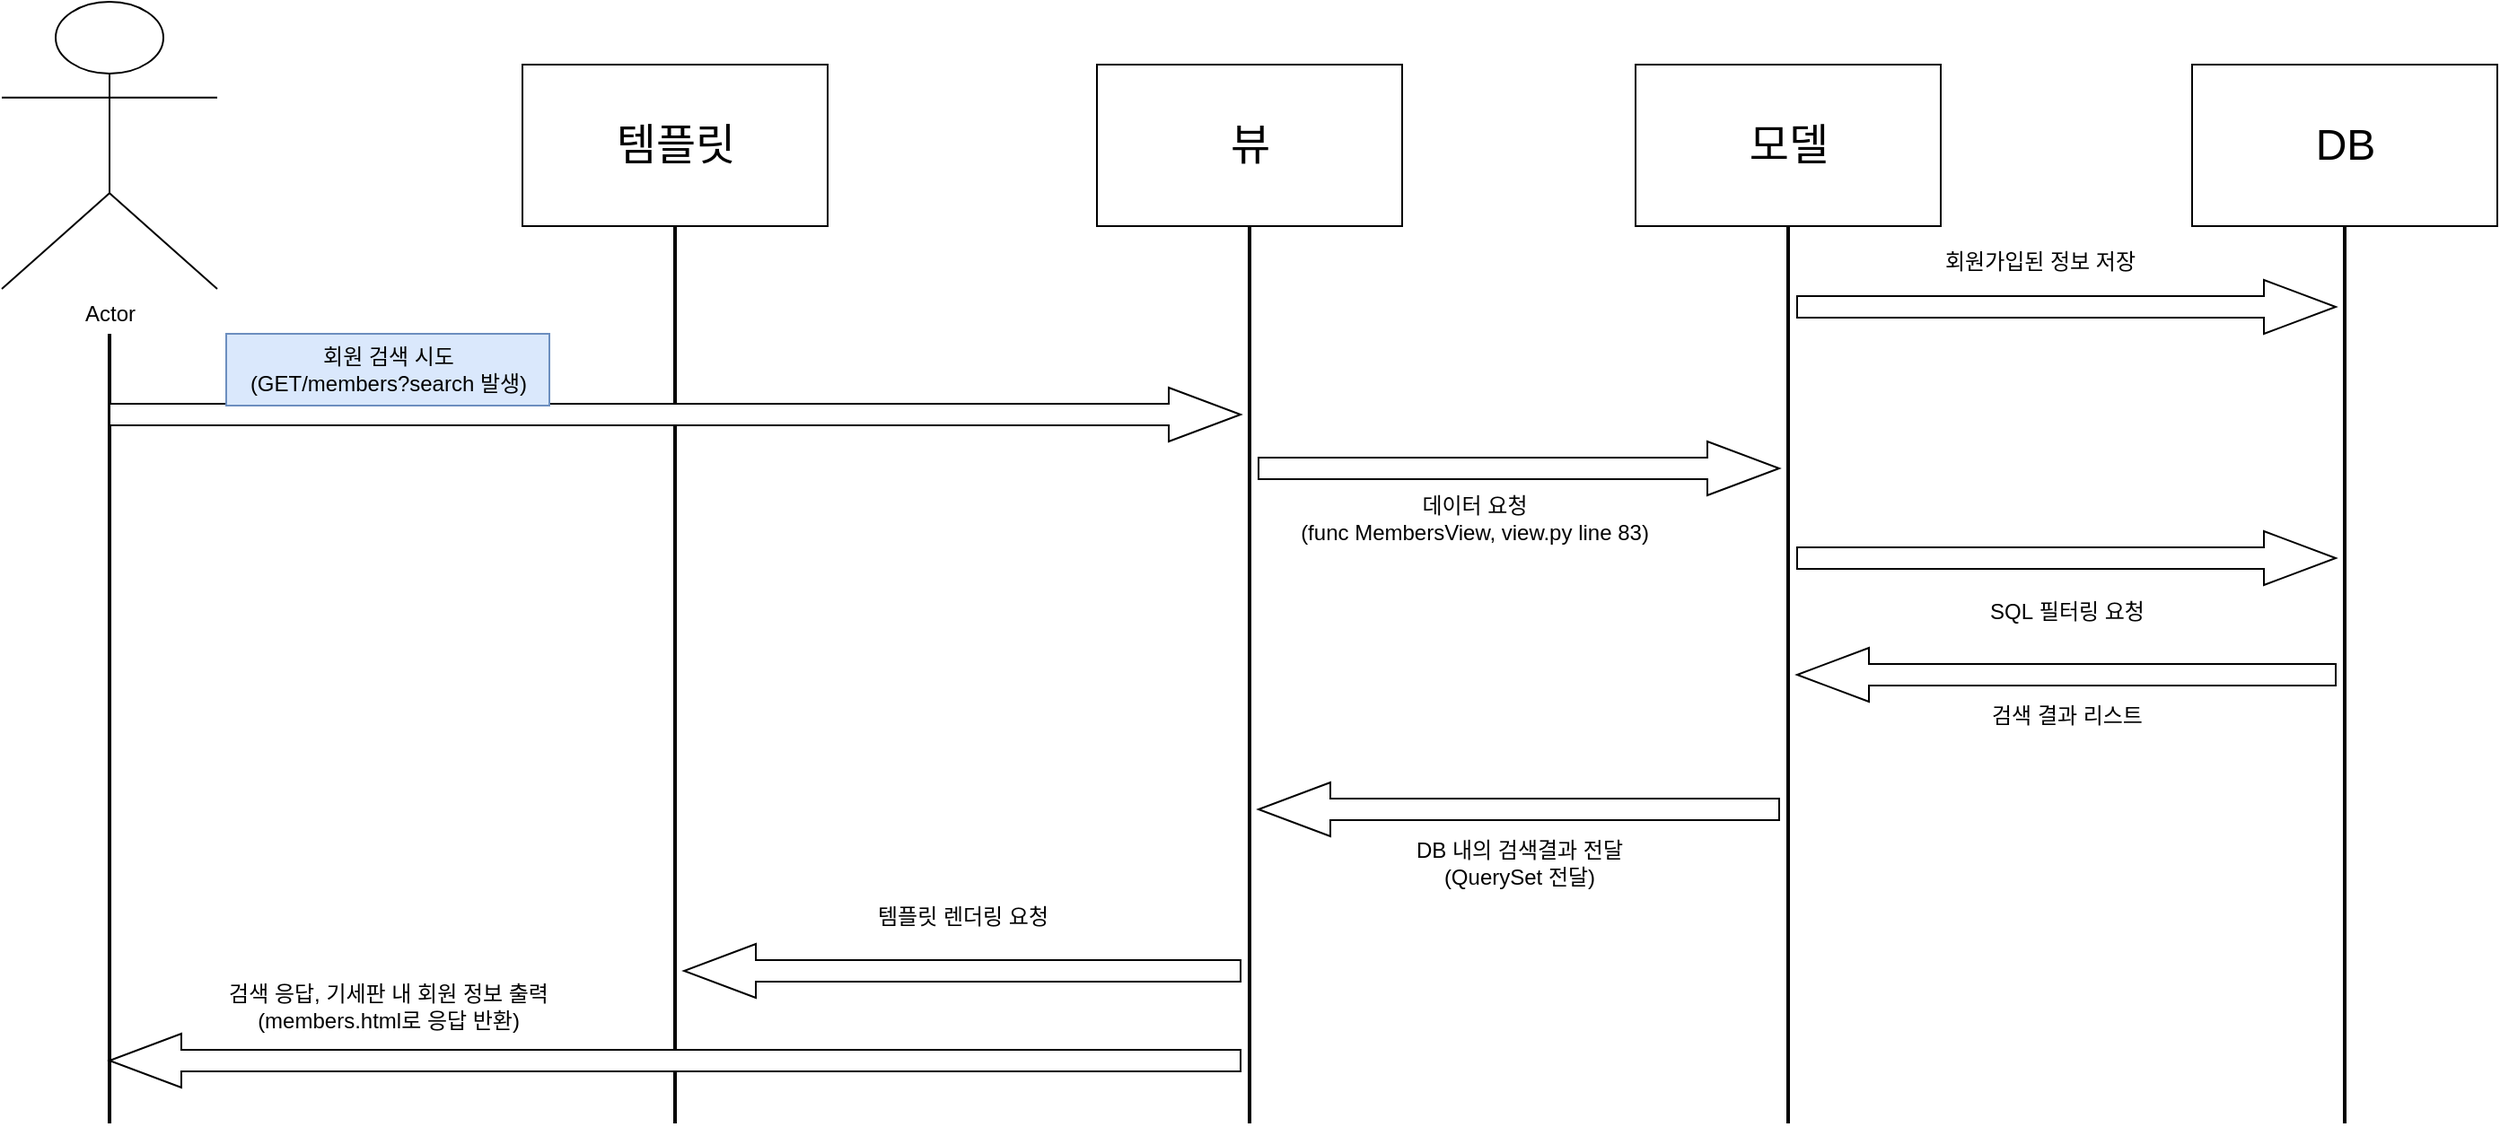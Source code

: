 <mxfile version="28.0.6">
  <diagram name="페이지-1" id="Ergwtt7QMmHygPT3tksS">
    <mxGraphModel dx="1906" dy="827" grid="1" gridSize="10" guides="1" tooltips="1" connect="1" arrows="1" fold="1" page="1" pageScale="1" pageWidth="413" pageHeight="583" math="0" shadow="0">
      <root>
        <mxCell id="0" />
        <mxCell id="1" parent="0" />
        <mxCell id="TQmkTcRnGZ25kYvwmfEw-1" value="" style="rounded=0;whiteSpace=wrap;html=1;" vertex="1" parent="1">
          <mxGeometry x="-110" y="260" width="170" height="90" as="geometry" />
        </mxCell>
        <mxCell id="TQmkTcRnGZ25kYvwmfEw-8" value="" style="line;strokeWidth=2;direction=south;html=1;" vertex="1" parent="1">
          <mxGeometry x="-60" y="350" width="70" height="500" as="geometry" />
        </mxCell>
        <mxCell id="TQmkTcRnGZ25kYvwmfEw-17" value="" style="rounded=0;whiteSpace=wrap;html=1;" vertex="1" parent="1">
          <mxGeometry x="210" y="260" width="170" height="90" as="geometry" />
        </mxCell>
        <mxCell id="TQmkTcRnGZ25kYvwmfEw-18" value="" style="rounded=0;whiteSpace=wrap;html=1;" vertex="1" parent="1">
          <mxGeometry x="820" y="260" width="170" height="90" as="geometry" />
        </mxCell>
        <mxCell id="TQmkTcRnGZ25kYvwmfEw-19" value="" style="rounded=0;whiteSpace=wrap;html=1;" vertex="1" parent="1">
          <mxGeometry x="510" y="260" width="170" height="90" as="geometry" />
        </mxCell>
        <mxCell id="TQmkTcRnGZ25kYvwmfEw-20" value="" style="line;strokeWidth=2;direction=south;html=1;" vertex="1" parent="1">
          <mxGeometry x="290" y="350" width="10" height="500" as="geometry" />
        </mxCell>
        <mxCell id="TQmkTcRnGZ25kYvwmfEw-21" value="" style="line;strokeWidth=2;direction=south;html=1;" vertex="1" parent="1">
          <mxGeometry x="590" y="350" width="10" height="500" as="geometry" />
        </mxCell>
        <mxCell id="TQmkTcRnGZ25kYvwmfEw-22" value="" style="line;strokeWidth=2;direction=south;html=1;" vertex="1" parent="1">
          <mxGeometry x="900" y="350" width="10" height="500" as="geometry" />
        </mxCell>
        <mxCell id="TQmkTcRnGZ25kYvwmfEw-23" value="Actor" style="shape=umlActor;verticalLabelPosition=bottom;verticalAlign=top;html=1;outlineConnect=0;" vertex="1" parent="1">
          <mxGeometry x="-400" y="225" width="120" height="160" as="geometry" />
        </mxCell>
        <mxCell id="TQmkTcRnGZ25kYvwmfEw-24" value="&lt;font style=&quot;font-size: 24px;&quot;&gt;템플릿&lt;/font&gt;" style="text;html=1;align=center;verticalAlign=middle;resizable=0;points=[];autosize=1;strokeColor=none;fillColor=none;" vertex="1" parent="1">
          <mxGeometry x="-70" y="285" width="90" height="40" as="geometry" />
        </mxCell>
        <mxCell id="TQmkTcRnGZ25kYvwmfEw-25" value="&lt;font style=&quot;font-size: 24px;&quot;&gt;뷰&lt;/font&gt;" style="text;html=1;align=center;verticalAlign=middle;resizable=0;points=[];autosize=1;strokeColor=none;fillColor=none;" vertex="1" parent="1">
          <mxGeometry x="270" y="285" width="50" height="40" as="geometry" />
        </mxCell>
        <mxCell id="TQmkTcRnGZ25kYvwmfEw-26" value="&lt;font style=&quot;font-size: 24px;&quot;&gt;모델&lt;/font&gt;" style="text;html=1;align=center;verticalAlign=middle;resizable=0;points=[];autosize=1;strokeColor=none;fillColor=none;" vertex="1" parent="1">
          <mxGeometry x="560" y="285" width="70" height="40" as="geometry" />
        </mxCell>
        <mxCell id="TQmkTcRnGZ25kYvwmfEw-27" value="&lt;font style=&quot;font-size: 24px;&quot;&gt;DB&lt;/font&gt;" style="text;html=1;align=center;verticalAlign=middle;resizable=0;points=[];autosize=1;strokeColor=none;fillColor=none;" vertex="1" parent="1">
          <mxGeometry x="875" y="285" width="60" height="40" as="geometry" />
        </mxCell>
        <mxCell id="TQmkTcRnGZ25kYvwmfEw-34" value="" style="line;strokeWidth=2;direction=south;html=1;" vertex="1" parent="1">
          <mxGeometry x="-375" y="410" width="70" height="440" as="geometry" />
        </mxCell>
        <mxCell id="TQmkTcRnGZ25kYvwmfEw-35" value="" style="html=1;shadow=0;dashed=0;align=center;verticalAlign=middle;shape=mxgraph.arrows2.arrow;dy=0.6;dx=40;notch=0;" vertex="1" parent="1">
          <mxGeometry x="-340" y="440" width="630" height="30" as="geometry" />
        </mxCell>
        <mxCell id="TQmkTcRnGZ25kYvwmfEw-36" value="" style="html=1;shadow=0;dashed=0;align=center;verticalAlign=middle;shape=mxgraph.arrows2.arrow;dy=0.6;dx=40;flipH=1;notch=0;" vertex="1" parent="1">
          <mxGeometry x="300" y="660" width="290" height="30" as="geometry" />
        </mxCell>
        <mxCell id="TQmkTcRnGZ25kYvwmfEw-38" value="회원 검색 시도&lt;div&gt;(GET/members?search 발생)&lt;/div&gt;" style="text;html=1;align=center;verticalAlign=middle;resizable=0;points=[];autosize=1;strokeColor=#6c8ebf;fillColor=#dae8fc;" vertex="1" parent="1">
          <mxGeometry x="-275" y="410" width="180" height="40" as="geometry" />
        </mxCell>
        <mxCell id="TQmkTcRnGZ25kYvwmfEw-41" value="" style="html=1;shadow=0;dashed=0;align=center;verticalAlign=middle;shape=mxgraph.arrows2.arrow;dy=0.6;dx=40;notch=0;" vertex="1" parent="1">
          <mxGeometry x="300" y="470" width="290" height="30" as="geometry" />
        </mxCell>
        <mxCell id="TQmkTcRnGZ25kYvwmfEw-42" value="데이터 요청&lt;div&gt;(func MembersView, view.py line 83&lt;span style=&quot;background-color: transparent; color: light-dark(rgb(0, 0, 0), rgb(255, 255, 255));&quot;&gt;)&lt;/span&gt;&lt;/div&gt;" style="text;html=1;align=center;verticalAlign=middle;resizable=0;points=[];autosize=1;strokeColor=none;fillColor=none;" vertex="1" parent="1">
          <mxGeometry x="310" y="493" width="220" height="40" as="geometry" />
        </mxCell>
        <mxCell id="TQmkTcRnGZ25kYvwmfEw-43" value="" style="html=1;shadow=0;dashed=0;align=center;verticalAlign=middle;shape=mxgraph.arrows2.arrow;dy=0.6;dx=40;notch=0;" vertex="1" parent="1">
          <mxGeometry x="600" y="520" width="300" height="30" as="geometry" />
        </mxCell>
        <mxCell id="TQmkTcRnGZ25kYvwmfEw-47" value="&lt;div&gt;SQL&amp;nbsp;&lt;span style=&quot;background-color: transparent; color: light-dark(rgb(0, 0, 0), rgb(255, 255, 255));&quot;&gt;필터링 요청&lt;/span&gt;&lt;/div&gt;" style="text;html=1;align=center;verticalAlign=middle;resizable=0;points=[];autosize=1;strokeColor=none;fillColor=none;" vertex="1" parent="1">
          <mxGeometry x="695" y="550" width="110" height="30" as="geometry" />
        </mxCell>
        <mxCell id="TQmkTcRnGZ25kYvwmfEw-48" value="" style="html=1;shadow=0;dashed=0;align=center;verticalAlign=middle;shape=mxgraph.arrows2.arrow;dy=0.6;dx=40;flipH=1;notch=0;" vertex="1" parent="1">
          <mxGeometry x="-20" y="750" width="310" height="30" as="geometry" />
        </mxCell>
        <mxCell id="TQmkTcRnGZ25kYvwmfEw-49" value="템플릿 렌더링 요청" style="text;html=1;align=center;verticalAlign=middle;resizable=0;points=[];autosize=1;strokeColor=none;fillColor=none;" vertex="1" parent="1">
          <mxGeometry x="75" y="720" width="120" height="30" as="geometry" />
        </mxCell>
        <mxCell id="TQmkTcRnGZ25kYvwmfEw-50" value="" style="html=1;shadow=0;dashed=0;align=center;verticalAlign=middle;shape=mxgraph.arrows2.arrow;dy=0.6;dx=40;flipH=1;notch=0;" vertex="1" parent="1">
          <mxGeometry x="-340" y="800" width="630" height="30" as="geometry" />
        </mxCell>
        <mxCell id="TQmkTcRnGZ25kYvwmfEw-51" value="검색 응답, 기세판 내 회원 정보 출력&lt;div&gt;(members.html로 응답 반환)&lt;/div&gt;" style="text;html=1;align=center;verticalAlign=middle;resizable=0;points=[];autosize=1;strokeColor=none;fillColor=none;" vertex="1" parent="1">
          <mxGeometry x="-285" y="765" width="200" height="40" as="geometry" />
        </mxCell>
        <mxCell id="TQmkTcRnGZ25kYvwmfEw-52" value="" style="html=1;shadow=0;dashed=0;align=center;verticalAlign=middle;shape=mxgraph.arrows2.arrow;dy=0.6;dx=40;notch=0;" vertex="1" parent="1">
          <mxGeometry x="600" y="380" width="300" height="30" as="geometry" />
        </mxCell>
        <mxCell id="TQmkTcRnGZ25kYvwmfEw-53" value="회원가입된 정보 저장" style="text;html=1;align=center;verticalAlign=middle;resizable=0;points=[];autosize=1;strokeColor=none;fillColor=none;" vertex="1" parent="1">
          <mxGeometry x="670" y="355" width="130" height="30" as="geometry" />
        </mxCell>
        <mxCell id="TQmkTcRnGZ25kYvwmfEw-54" value="DB 내의 검색결과 전달&lt;div&gt;(QuerySet 전달)&lt;/div&gt;" style="text;html=1;align=center;verticalAlign=middle;resizable=0;points=[];autosize=1;strokeColor=none;fillColor=none;" vertex="1" parent="1">
          <mxGeometry x="375" y="685" width="140" height="40" as="geometry" />
        </mxCell>
        <mxCell id="TQmkTcRnGZ25kYvwmfEw-59" value="" style="html=1;shadow=0;dashed=0;align=center;verticalAlign=middle;shape=mxgraph.arrows2.arrow;dy=0.6;dx=40;flipH=1;notch=0;" vertex="1" parent="1">
          <mxGeometry x="600" y="585" width="300" height="30" as="geometry" />
        </mxCell>
        <mxCell id="TQmkTcRnGZ25kYvwmfEw-60" value="검색&amp;nbsp;&lt;span style=&quot;background-color: transparent; color: light-dark(rgb(0, 0, 0), rgb(255, 255, 255));&quot;&gt;결과 리스트&lt;/span&gt;" style="text;html=1;align=center;verticalAlign=middle;resizable=0;points=[];autosize=1;strokeColor=none;fillColor=none;" vertex="1" parent="1">
          <mxGeometry x="695" y="608" width="110" height="30" as="geometry" />
        </mxCell>
      </root>
    </mxGraphModel>
  </diagram>
</mxfile>
